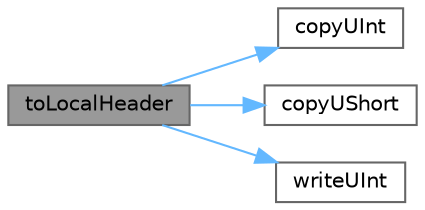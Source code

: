 digraph "toLocalHeader"
{
 // LATEX_PDF_SIZE
  bgcolor="transparent";
  edge [fontname=Helvetica,fontsize=10,labelfontname=Helvetica,labelfontsize=10];
  node [fontname=Helvetica,fontsize=10,shape=box,height=0.2,width=0.4];
  rankdir="LR";
  Node1 [id="Node000001",label="toLocalHeader",height=0.2,width=0.4,color="gray40", fillcolor="grey60", style="filled", fontcolor="black",tooltip=" "];
  Node1 -> Node2 [id="edge1_Node000001_Node000002",color="steelblue1",style="solid",tooltip=" "];
  Node2 [id="Node000002",label="copyUInt",height=0.2,width=0.4,color="grey40", fillcolor="white", style="filled",URL="$qzipreader__p_8cpp.html#a2b78bea751773fa0b37a2f52e9e31c35",tooltip=" "];
  Node1 -> Node3 [id="edge2_Node000001_Node000003",color="steelblue1",style="solid",tooltip=" "];
  Node3 [id="Node000003",label="copyUShort",height=0.2,width=0.4,color="grey40", fillcolor="white", style="filled",URL="$qzipreader__p_8cpp.html#a122261cbb1be0e8dc550c7006f30d7bb",tooltip=" "];
  Node1 -> Node4 [id="edge3_Node000001_Node000004",color="steelblue1",style="solid",tooltip=" "];
  Node4 [id="Node000004",label="writeUInt",height=0.2,width=0.4,color="grey40", fillcolor="white", style="filled",URL="$qzipreader__p_8cpp.html#a40f9c3c339088af7bc5a037c452f99a6",tooltip=" "];
}
